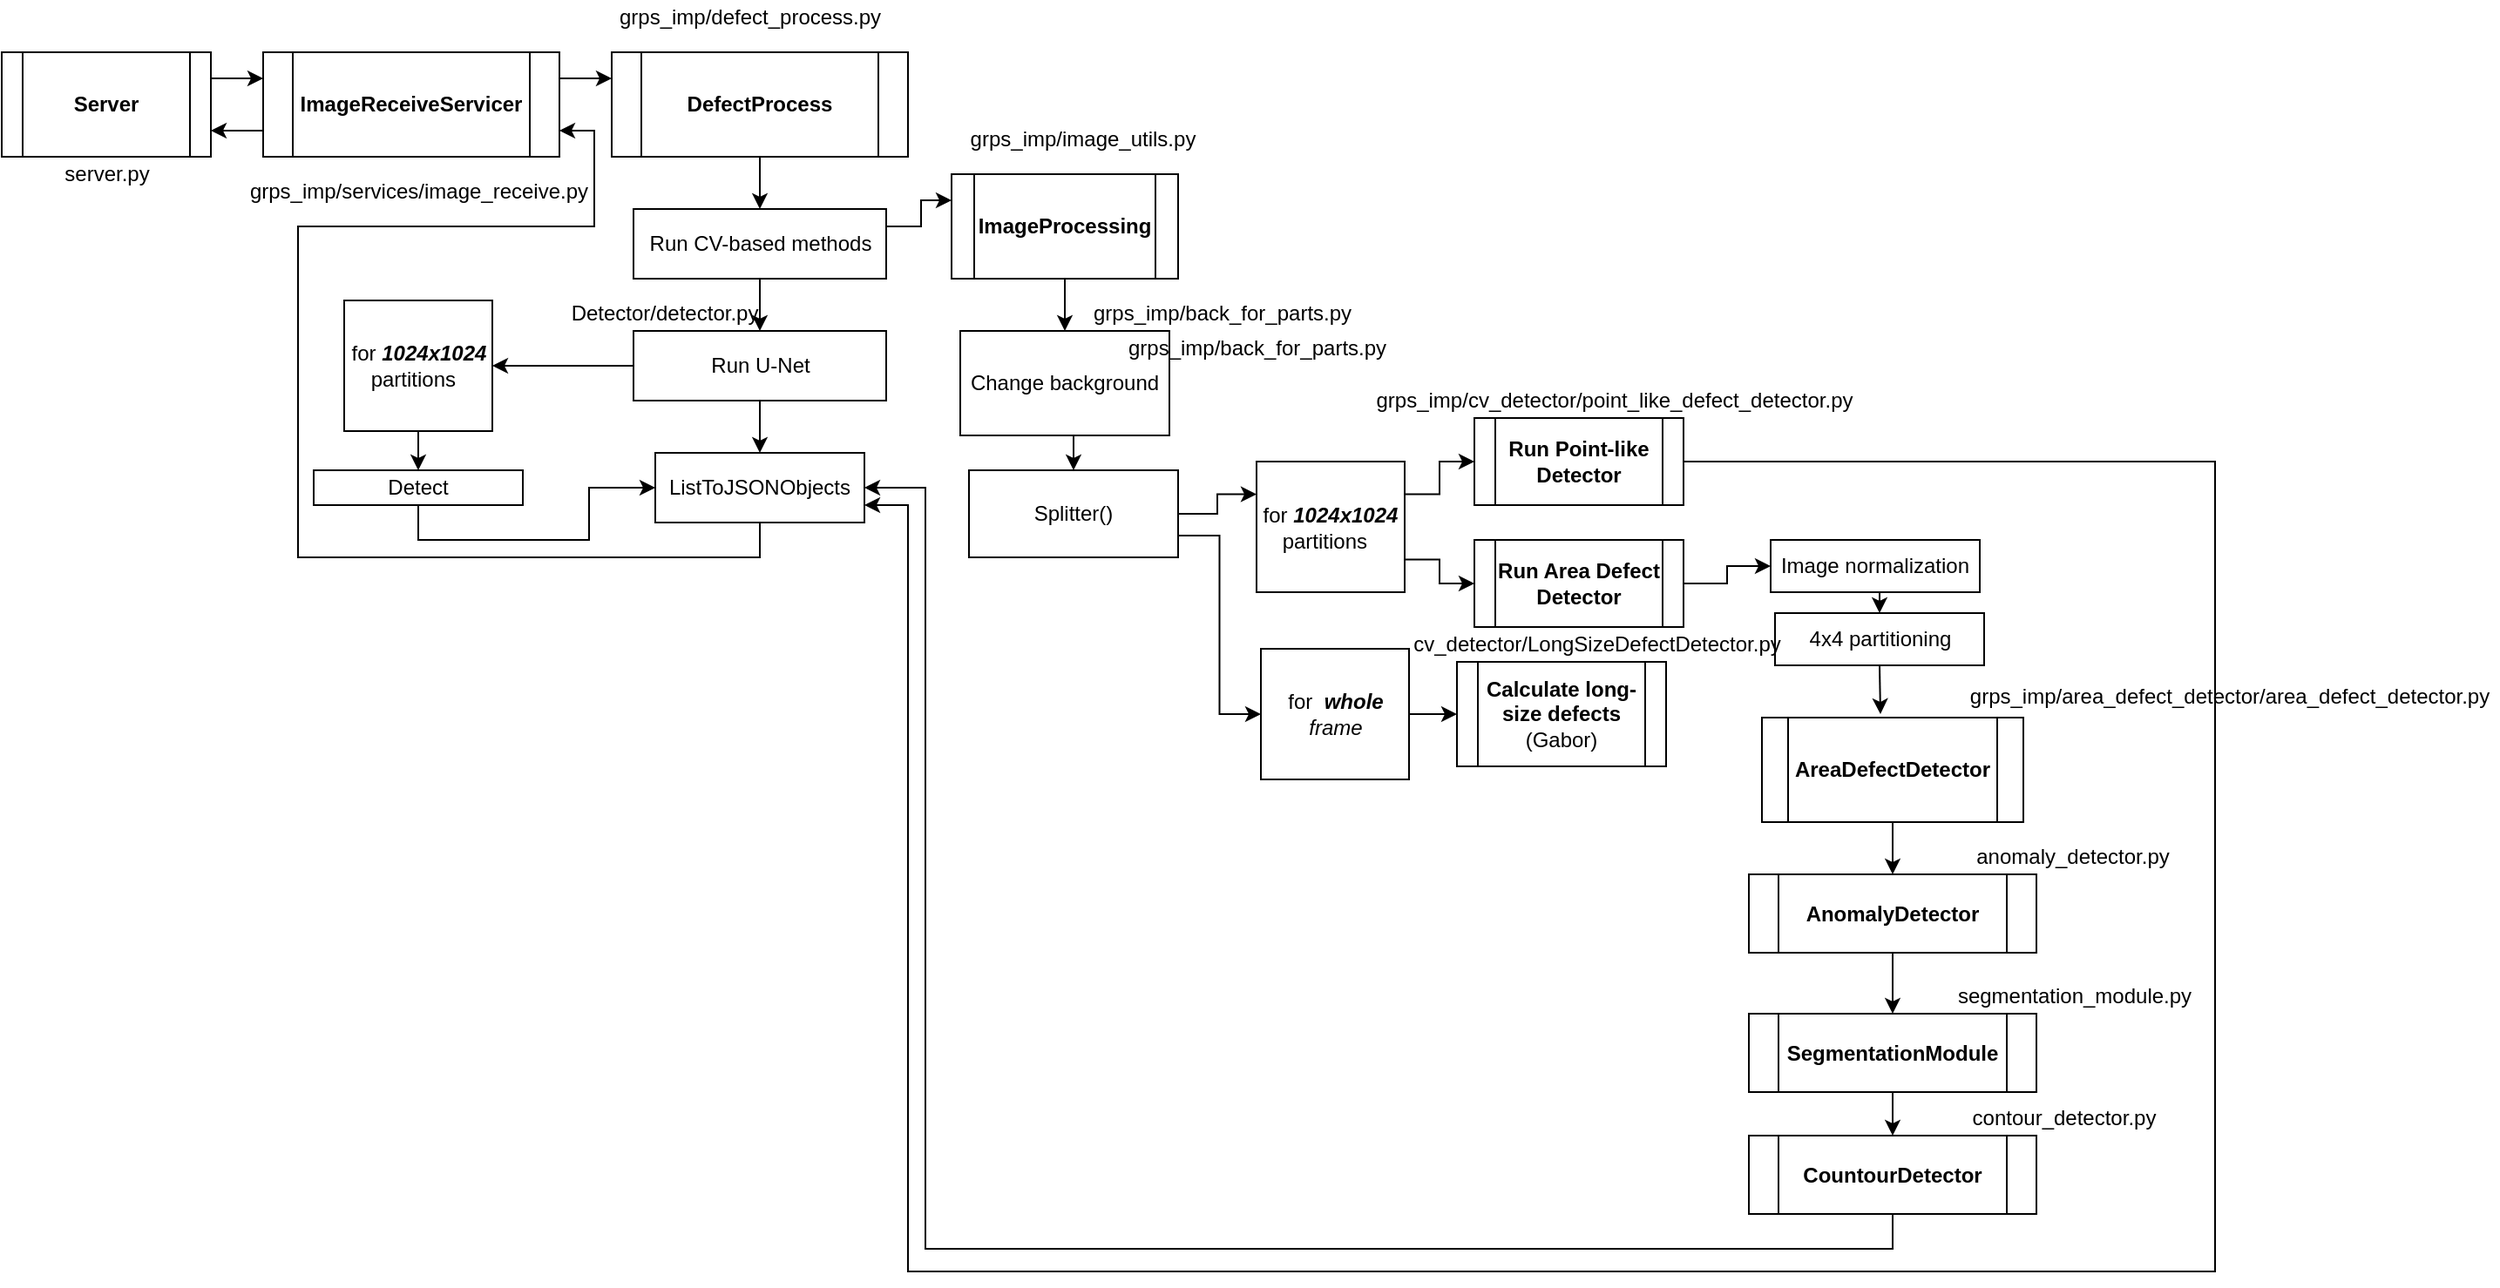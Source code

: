 <mxfile version="14.4.3" type="github">
  <diagram id="C5RBs43oDa-KdzZeNtuy" name="Page-1">
    <mxGraphModel dx="1038" dy="552" grid="1" gridSize="10" guides="1" tooltips="1" connect="1" arrows="1" fold="1" page="1" pageScale="1" pageWidth="827" pageHeight="1169" math="0" shadow="0">
      <root>
        <mxCell id="WIyWlLk6GJQsqaUBKTNV-0" />
        <mxCell id="WIyWlLk6GJQsqaUBKTNV-1" parent="WIyWlLk6GJQsqaUBKTNV-0" />
        <mxCell id="oNBHsM-2ek9uLYnt5vin-75" style="edgeStyle=orthogonalEdgeStyle;rounded=0;orthogonalLoop=1;jettySize=auto;html=1;exitX=1;exitY=0.25;exitDx=0;exitDy=0;entryX=0;entryY=0.25;entryDx=0;entryDy=0;" edge="1" parent="WIyWlLk6GJQsqaUBKTNV-1" source="oNBHsM-2ek9uLYnt5vin-0" target="oNBHsM-2ek9uLYnt5vin-2">
          <mxGeometry relative="1" as="geometry" />
        </mxCell>
        <mxCell id="oNBHsM-2ek9uLYnt5vin-0" value="&lt;b&gt;Server&lt;/b&gt;" style="shape=process;whiteSpace=wrap;html=1;backgroundOutline=1;" vertex="1" parent="WIyWlLk6GJQsqaUBKTNV-1">
          <mxGeometry x="70" y="90" width="120" height="60" as="geometry" />
        </mxCell>
        <mxCell id="oNBHsM-2ek9uLYnt5vin-1" value="server.py" style="text;html=1;align=center;verticalAlign=middle;resizable=0;points=[];autosize=1;" vertex="1" parent="WIyWlLk6GJQsqaUBKTNV-1">
          <mxGeometry x="100" y="150" width="60" height="20" as="geometry" />
        </mxCell>
        <mxCell id="oNBHsM-2ek9uLYnt5vin-73" style="edgeStyle=orthogonalEdgeStyle;rounded=0;orthogonalLoop=1;jettySize=auto;html=1;exitX=1;exitY=0.25;exitDx=0;exitDy=0;entryX=0;entryY=0.25;entryDx=0;entryDy=0;" edge="1" parent="WIyWlLk6GJQsqaUBKTNV-1" source="oNBHsM-2ek9uLYnt5vin-2" target="oNBHsM-2ek9uLYnt5vin-4">
          <mxGeometry relative="1" as="geometry" />
        </mxCell>
        <mxCell id="oNBHsM-2ek9uLYnt5vin-76" style="edgeStyle=orthogonalEdgeStyle;rounded=0;orthogonalLoop=1;jettySize=auto;html=1;exitX=0;exitY=0.75;exitDx=0;exitDy=0;entryX=1;entryY=0.75;entryDx=0;entryDy=0;" edge="1" parent="WIyWlLk6GJQsqaUBKTNV-1" source="oNBHsM-2ek9uLYnt5vin-2" target="oNBHsM-2ek9uLYnt5vin-0">
          <mxGeometry relative="1" as="geometry" />
        </mxCell>
        <mxCell id="oNBHsM-2ek9uLYnt5vin-2" value="&lt;b&gt;ImageReceiveServicer&lt;/b&gt;" style="shape=process;whiteSpace=wrap;html=1;backgroundOutline=1;" vertex="1" parent="WIyWlLk6GJQsqaUBKTNV-1">
          <mxGeometry x="220" y="90" width="170" height="60" as="geometry" />
        </mxCell>
        <mxCell id="oNBHsM-2ek9uLYnt5vin-3" value="grps_imp/services/image_receive.py" style="text;html=1;align=center;verticalAlign=middle;resizable=0;points=[];autosize=1;" vertex="1" parent="WIyWlLk6GJQsqaUBKTNV-1">
          <mxGeometry x="204" y="160" width="210" height="20" as="geometry" />
        </mxCell>
        <mxCell id="oNBHsM-2ek9uLYnt5vin-56" style="edgeStyle=orthogonalEdgeStyle;rounded=0;orthogonalLoop=1;jettySize=auto;html=1;exitX=0.5;exitY=1;exitDx=0;exitDy=0;entryX=0.5;entryY=0;entryDx=0;entryDy=0;" edge="1" parent="WIyWlLk6GJQsqaUBKTNV-1" source="oNBHsM-2ek9uLYnt5vin-4" target="oNBHsM-2ek9uLYnt5vin-8">
          <mxGeometry relative="1" as="geometry" />
        </mxCell>
        <mxCell id="oNBHsM-2ek9uLYnt5vin-4" value="&lt;b&gt;DefectProcess&lt;/b&gt;&lt;br&gt;" style="shape=process;whiteSpace=wrap;html=1;backgroundOutline=1;" vertex="1" parent="WIyWlLk6GJQsqaUBKTNV-1">
          <mxGeometry x="420" y="90" width="170" height="60" as="geometry" />
        </mxCell>
        <mxCell id="oNBHsM-2ek9uLYnt5vin-7" value="grps_imp/defect_process.py" style="text;html=1;align=center;verticalAlign=middle;resizable=0;points=[];autosize=1;" vertex="1" parent="WIyWlLk6GJQsqaUBKTNV-1">
          <mxGeometry x="414" y="60" width="170" height="20" as="geometry" />
        </mxCell>
        <mxCell id="oNBHsM-2ek9uLYnt5vin-17" style="edgeStyle=orthogonalEdgeStyle;rounded=0;orthogonalLoop=1;jettySize=auto;html=1;exitX=1;exitY=0.25;exitDx=0;exitDy=0;entryX=0;entryY=0.25;entryDx=0;entryDy=0;" edge="1" parent="WIyWlLk6GJQsqaUBKTNV-1" source="oNBHsM-2ek9uLYnt5vin-8" target="oNBHsM-2ek9uLYnt5vin-10">
          <mxGeometry relative="1" as="geometry" />
        </mxCell>
        <mxCell id="oNBHsM-2ek9uLYnt5vin-57" value="" style="edgeStyle=orthogonalEdgeStyle;rounded=0;orthogonalLoop=1;jettySize=auto;html=1;" edge="1" parent="WIyWlLk6GJQsqaUBKTNV-1" source="oNBHsM-2ek9uLYnt5vin-8" target="oNBHsM-2ek9uLYnt5vin-9">
          <mxGeometry relative="1" as="geometry" />
        </mxCell>
        <mxCell id="oNBHsM-2ek9uLYnt5vin-8" value="Run CV-based methods" style="rounded=0;whiteSpace=wrap;html=1;" vertex="1" parent="WIyWlLk6GJQsqaUBKTNV-1">
          <mxGeometry x="432.5" y="180" width="145" height="40" as="geometry" />
        </mxCell>
        <mxCell id="oNBHsM-2ek9uLYnt5vin-67" style="edgeStyle=orthogonalEdgeStyle;rounded=0;orthogonalLoop=1;jettySize=auto;html=1;exitX=0;exitY=0.5;exitDx=0;exitDy=0;" edge="1" parent="WIyWlLk6GJQsqaUBKTNV-1" source="oNBHsM-2ek9uLYnt5vin-9" target="oNBHsM-2ek9uLYnt5vin-60">
          <mxGeometry relative="1" as="geometry" />
        </mxCell>
        <mxCell id="oNBHsM-2ek9uLYnt5vin-69" style="edgeStyle=orthogonalEdgeStyle;rounded=0;orthogonalLoop=1;jettySize=auto;html=1;exitX=0.5;exitY=1;exitDx=0;exitDy=0;entryX=0.5;entryY=0;entryDx=0;entryDy=0;" edge="1" parent="WIyWlLk6GJQsqaUBKTNV-1" source="oNBHsM-2ek9uLYnt5vin-9" target="oNBHsM-2ek9uLYnt5vin-68">
          <mxGeometry relative="1" as="geometry" />
        </mxCell>
        <mxCell id="oNBHsM-2ek9uLYnt5vin-9" value="Run U-Net" style="rounded=0;whiteSpace=wrap;html=1;" vertex="1" parent="WIyWlLk6GJQsqaUBKTNV-1">
          <mxGeometry x="432.5" y="250" width="145" height="40" as="geometry" />
        </mxCell>
        <mxCell id="oNBHsM-2ek9uLYnt5vin-18" style="edgeStyle=orthogonalEdgeStyle;rounded=0;orthogonalLoop=1;jettySize=auto;html=1;exitX=0.5;exitY=1;exitDx=0;exitDy=0;entryX=0.5;entryY=0;entryDx=0;entryDy=0;" edge="1" parent="WIyWlLk6GJQsqaUBKTNV-1" source="oNBHsM-2ek9uLYnt5vin-10" target="oNBHsM-2ek9uLYnt5vin-14">
          <mxGeometry relative="1" as="geometry" />
        </mxCell>
        <mxCell id="oNBHsM-2ek9uLYnt5vin-10" value="&lt;b&gt;ImageProcessing&lt;/b&gt;" style="shape=process;whiteSpace=wrap;html=1;backgroundOutline=1;" vertex="1" parent="WIyWlLk6GJQsqaUBKTNV-1">
          <mxGeometry x="615" y="160" width="130" height="60" as="geometry" />
        </mxCell>
        <mxCell id="oNBHsM-2ek9uLYnt5vin-12" value="grps_imp/image_utils.py" style="text;html=1;align=center;verticalAlign=middle;resizable=0;points=[];autosize=1;" vertex="1" parent="WIyWlLk6GJQsqaUBKTNV-1">
          <mxGeometry x="615" y="130" width="150" height="20" as="geometry" />
        </mxCell>
        <mxCell id="oNBHsM-2ek9uLYnt5vin-58" style="edgeStyle=orthogonalEdgeStyle;rounded=0;orthogonalLoop=1;jettySize=auto;html=1;exitX=0.5;exitY=1;exitDx=0;exitDy=0;entryX=0.5;entryY=0;entryDx=0;entryDy=0;" edge="1" parent="WIyWlLk6GJQsqaUBKTNV-1" source="oNBHsM-2ek9uLYnt5vin-14" target="oNBHsM-2ek9uLYnt5vin-19">
          <mxGeometry relative="1" as="geometry" />
        </mxCell>
        <mxCell id="oNBHsM-2ek9uLYnt5vin-14" value="Change background" style="rounded=0;whiteSpace=wrap;html=1;" vertex="1" parent="WIyWlLk6GJQsqaUBKTNV-1">
          <mxGeometry x="620" y="250" width="120" height="60" as="geometry" />
        </mxCell>
        <mxCell id="oNBHsM-2ek9uLYnt5vin-15" value="grps_imp/back_for_parts.py" style="text;html=1;align=center;verticalAlign=middle;resizable=0;points=[];autosize=1;" vertex="1" parent="WIyWlLk6GJQsqaUBKTNV-1">
          <mxGeometry x="690" y="230" width="160" height="20" as="geometry" />
        </mxCell>
        <mxCell id="oNBHsM-2ek9uLYnt5vin-29" style="edgeStyle=orthogonalEdgeStyle;rounded=0;orthogonalLoop=1;jettySize=auto;html=1;exitX=1;exitY=0.5;exitDx=0;exitDy=0;entryX=0;entryY=0.25;entryDx=0;entryDy=0;" edge="1" parent="WIyWlLk6GJQsqaUBKTNV-1" source="oNBHsM-2ek9uLYnt5vin-19" target="oNBHsM-2ek9uLYnt5vin-24">
          <mxGeometry relative="1" as="geometry" />
        </mxCell>
        <mxCell id="oNBHsM-2ek9uLYnt5vin-31" style="edgeStyle=orthogonalEdgeStyle;rounded=0;orthogonalLoop=1;jettySize=auto;html=1;exitX=1;exitY=0.75;exitDx=0;exitDy=0;entryX=0;entryY=0.5;entryDx=0;entryDy=0;" edge="1" parent="WIyWlLk6GJQsqaUBKTNV-1" source="oNBHsM-2ek9uLYnt5vin-19" target="oNBHsM-2ek9uLYnt5vin-30">
          <mxGeometry relative="1" as="geometry" />
        </mxCell>
        <mxCell id="oNBHsM-2ek9uLYnt5vin-19" value="Splitter()" style="rounded=0;whiteSpace=wrap;html=1;" vertex="1" parent="WIyWlLk6GJQsqaUBKTNV-1">
          <mxGeometry x="625" y="330" width="120" height="50" as="geometry" />
        </mxCell>
        <mxCell id="oNBHsM-2ek9uLYnt5vin-20" value="Calculate long-size defects&lt;br&gt;&lt;span style=&quot;font-weight: normal&quot;&gt;(Gabor)&lt;/span&gt;" style="shape=process;whiteSpace=wrap;html=1;backgroundOutline=1;fontStyle=1" vertex="1" parent="WIyWlLk6GJQsqaUBKTNV-1">
          <mxGeometry x="905" y="440" width="120" height="60" as="geometry" />
        </mxCell>
        <mxCell id="oNBHsM-2ek9uLYnt5vin-72" style="edgeStyle=orthogonalEdgeStyle;rounded=0;orthogonalLoop=1;jettySize=auto;html=1;exitX=1;exitY=0.5;exitDx=0;exitDy=0;entryX=1;entryY=0.75;entryDx=0;entryDy=0;" edge="1" parent="WIyWlLk6GJQsqaUBKTNV-1" source="oNBHsM-2ek9uLYnt5vin-21" target="oNBHsM-2ek9uLYnt5vin-68">
          <mxGeometry relative="1" as="geometry">
            <Array as="points">
              <mxPoint x="1340" y="325" />
              <mxPoint x="1340" y="790" />
              <mxPoint x="590" y="790" />
              <mxPoint x="590" y="350" />
            </Array>
          </mxGeometry>
        </mxCell>
        <mxCell id="oNBHsM-2ek9uLYnt5vin-21" value="Run Point-like Detector" style="shape=process;whiteSpace=wrap;html=1;backgroundOutline=1;fontStyle=1" vertex="1" parent="WIyWlLk6GJQsqaUBKTNV-1">
          <mxGeometry x="915" y="300" width="120" height="50" as="geometry" />
        </mxCell>
        <mxCell id="oNBHsM-2ek9uLYnt5vin-51" style="edgeStyle=orthogonalEdgeStyle;rounded=0;orthogonalLoop=1;jettySize=auto;html=1;exitX=1;exitY=0.5;exitDx=0;exitDy=0;entryX=0;entryY=0.5;entryDx=0;entryDy=0;" edge="1" parent="WIyWlLk6GJQsqaUBKTNV-1" source="oNBHsM-2ek9uLYnt5vin-23" target="oNBHsM-2ek9uLYnt5vin-35">
          <mxGeometry relative="1" as="geometry" />
        </mxCell>
        <mxCell id="oNBHsM-2ek9uLYnt5vin-23" value="Run Area Defect Detector" style="shape=process;whiteSpace=wrap;html=1;backgroundOutline=1;fontStyle=1" vertex="1" parent="WIyWlLk6GJQsqaUBKTNV-1">
          <mxGeometry x="915" y="370" width="120" height="50" as="geometry" />
        </mxCell>
        <mxCell id="oNBHsM-2ek9uLYnt5vin-26" style="edgeStyle=orthogonalEdgeStyle;rounded=0;orthogonalLoop=1;jettySize=auto;html=1;exitX=1;exitY=0.25;exitDx=0;exitDy=0;entryX=0;entryY=0.5;entryDx=0;entryDy=0;" edge="1" parent="WIyWlLk6GJQsqaUBKTNV-1" source="oNBHsM-2ek9uLYnt5vin-24" target="oNBHsM-2ek9uLYnt5vin-21">
          <mxGeometry relative="1" as="geometry" />
        </mxCell>
        <mxCell id="oNBHsM-2ek9uLYnt5vin-27" style="edgeStyle=orthogonalEdgeStyle;rounded=0;orthogonalLoop=1;jettySize=auto;html=1;exitX=1;exitY=0.75;exitDx=0;exitDy=0;entryX=0;entryY=0.5;entryDx=0;entryDy=0;" edge="1" parent="WIyWlLk6GJQsqaUBKTNV-1" source="oNBHsM-2ek9uLYnt5vin-24" target="oNBHsM-2ek9uLYnt5vin-23">
          <mxGeometry relative="1" as="geometry" />
        </mxCell>
        <mxCell id="oNBHsM-2ek9uLYnt5vin-24" value="for &lt;b&gt;&lt;i&gt;1024x1024&lt;/i&gt;&lt;/b&gt; partitions&amp;nbsp;&amp;nbsp;" style="rounded=0;whiteSpace=wrap;html=1;" vertex="1" parent="WIyWlLk6GJQsqaUBKTNV-1">
          <mxGeometry x="790" y="325" width="85" height="75" as="geometry" />
        </mxCell>
        <mxCell id="oNBHsM-2ek9uLYnt5vin-32" style="edgeStyle=orthogonalEdgeStyle;rounded=0;orthogonalLoop=1;jettySize=auto;html=1;exitX=1;exitY=0.5;exitDx=0;exitDy=0;entryX=0;entryY=0.5;entryDx=0;entryDy=0;" edge="1" parent="WIyWlLk6GJQsqaUBKTNV-1" source="oNBHsM-2ek9uLYnt5vin-30" target="oNBHsM-2ek9uLYnt5vin-20">
          <mxGeometry relative="1" as="geometry" />
        </mxCell>
        <mxCell id="oNBHsM-2ek9uLYnt5vin-30" value="for&amp;nbsp;&lt;i&gt;&lt;b&gt;&amp;nbsp;whole &lt;/b&gt;frame&lt;/i&gt;" style="rounded=0;whiteSpace=wrap;html=1;" vertex="1" parent="WIyWlLk6GJQsqaUBKTNV-1">
          <mxGeometry x="792.5" y="432.5" width="85" height="75" as="geometry" />
        </mxCell>
        <mxCell id="oNBHsM-2ek9uLYnt5vin-34" value="grps_imp/cv_detector/point_like_defect_detector.py" style="text;html=1;align=center;verticalAlign=middle;resizable=0;points=[];autosize=1;" vertex="1" parent="WIyWlLk6GJQsqaUBKTNV-1">
          <mxGeometry x="850" y="280" width="290" height="20" as="geometry" />
        </mxCell>
        <mxCell id="oNBHsM-2ek9uLYnt5vin-52" style="edgeStyle=orthogonalEdgeStyle;rounded=0;orthogonalLoop=1;jettySize=auto;html=1;exitX=0.5;exitY=1;exitDx=0;exitDy=0;entryX=0.5;entryY=0;entryDx=0;entryDy=0;" edge="1" parent="WIyWlLk6GJQsqaUBKTNV-1" source="oNBHsM-2ek9uLYnt5vin-35" target="oNBHsM-2ek9uLYnt5vin-38">
          <mxGeometry relative="1" as="geometry" />
        </mxCell>
        <mxCell id="oNBHsM-2ek9uLYnt5vin-35" value="Image normalization" style="rounded=0;whiteSpace=wrap;html=1;" vertex="1" parent="WIyWlLk6GJQsqaUBKTNV-1">
          <mxGeometry x="1085" y="370" width="120" height="30" as="geometry" />
        </mxCell>
        <mxCell id="oNBHsM-2ek9uLYnt5vin-36" value="grps_imp/back_for_parts.py" style="text;html=1;align=center;verticalAlign=middle;resizable=0;points=[];autosize=1;" vertex="1" parent="WIyWlLk6GJQsqaUBKTNV-1">
          <mxGeometry x="710" y="250" width="160" height="20" as="geometry" />
        </mxCell>
        <mxCell id="oNBHsM-2ek9uLYnt5vin-54" style="edgeStyle=orthogonalEdgeStyle;rounded=0;orthogonalLoop=1;jettySize=auto;html=1;exitX=0.5;exitY=1;exitDx=0;exitDy=0;" edge="1" parent="WIyWlLk6GJQsqaUBKTNV-1" source="oNBHsM-2ek9uLYnt5vin-38">
          <mxGeometry relative="1" as="geometry">
            <mxPoint x="1148" y="470" as="targetPoint" />
          </mxGeometry>
        </mxCell>
        <mxCell id="oNBHsM-2ek9uLYnt5vin-38" value="4x4 partitioning" style="rounded=0;whiteSpace=wrap;html=1;" vertex="1" parent="WIyWlLk6GJQsqaUBKTNV-1">
          <mxGeometry x="1087.5" y="412" width="120" height="30" as="geometry" />
        </mxCell>
        <mxCell id="oNBHsM-2ek9uLYnt5vin-45" style="edgeStyle=orthogonalEdgeStyle;rounded=0;orthogonalLoop=1;jettySize=auto;html=1;exitX=0.5;exitY=1;exitDx=0;exitDy=0;" edge="1" parent="WIyWlLk6GJQsqaUBKTNV-1" source="oNBHsM-2ek9uLYnt5vin-39" target="oNBHsM-2ek9uLYnt5vin-42">
          <mxGeometry relative="1" as="geometry" />
        </mxCell>
        <mxCell id="oNBHsM-2ek9uLYnt5vin-39" value="AreaDefectDetector" style="shape=process;whiteSpace=wrap;html=1;backgroundOutline=1;fontStyle=1" vertex="1" parent="WIyWlLk6GJQsqaUBKTNV-1">
          <mxGeometry x="1080" y="472" width="150" height="60" as="geometry" />
        </mxCell>
        <mxCell id="oNBHsM-2ek9uLYnt5vin-41" value="grps_imp/area_defect_detector/area_defect_detector.py" style="text;html=1;align=center;verticalAlign=middle;resizable=0;points=[];autosize=1;" vertex="1" parent="WIyWlLk6GJQsqaUBKTNV-1">
          <mxGeometry x="1192.5" y="450" width="310" height="20" as="geometry" />
        </mxCell>
        <mxCell id="oNBHsM-2ek9uLYnt5vin-46" style="edgeStyle=orthogonalEdgeStyle;rounded=0;orthogonalLoop=1;jettySize=auto;html=1;exitX=0.5;exitY=1;exitDx=0;exitDy=0;" edge="1" parent="WIyWlLk6GJQsqaUBKTNV-1" source="oNBHsM-2ek9uLYnt5vin-42" target="oNBHsM-2ek9uLYnt5vin-43">
          <mxGeometry relative="1" as="geometry" />
        </mxCell>
        <mxCell id="oNBHsM-2ek9uLYnt5vin-42" value="AnomalyDetector" style="shape=process;whiteSpace=wrap;html=1;backgroundOutline=1;fontStyle=1" vertex="1" parent="WIyWlLk6GJQsqaUBKTNV-1">
          <mxGeometry x="1072.5" y="562" width="165" height="45" as="geometry" />
        </mxCell>
        <mxCell id="oNBHsM-2ek9uLYnt5vin-47" style="edgeStyle=orthogonalEdgeStyle;rounded=0;orthogonalLoop=1;jettySize=auto;html=1;exitX=0.5;exitY=1;exitDx=0;exitDy=0;" edge="1" parent="WIyWlLk6GJQsqaUBKTNV-1" source="oNBHsM-2ek9uLYnt5vin-43" target="oNBHsM-2ek9uLYnt5vin-44">
          <mxGeometry relative="1" as="geometry" />
        </mxCell>
        <mxCell id="oNBHsM-2ek9uLYnt5vin-43" value="SegmentationModule" style="shape=process;whiteSpace=wrap;html=1;backgroundOutline=1;fontStyle=1" vertex="1" parent="WIyWlLk6GJQsqaUBKTNV-1">
          <mxGeometry x="1072.5" y="642" width="165" height="45" as="geometry" />
        </mxCell>
        <mxCell id="oNBHsM-2ek9uLYnt5vin-71" style="edgeStyle=orthogonalEdgeStyle;rounded=0;orthogonalLoop=1;jettySize=auto;html=1;exitX=0.5;exitY=1;exitDx=0;exitDy=0;entryX=1;entryY=0.5;entryDx=0;entryDy=0;" edge="1" parent="WIyWlLk6GJQsqaUBKTNV-1" source="oNBHsM-2ek9uLYnt5vin-44" target="oNBHsM-2ek9uLYnt5vin-68">
          <mxGeometry relative="1" as="geometry">
            <Array as="points">
              <mxPoint x="1155" y="777" />
              <mxPoint x="600" y="777" />
              <mxPoint x="600" y="340" />
            </Array>
          </mxGeometry>
        </mxCell>
        <mxCell id="oNBHsM-2ek9uLYnt5vin-44" value="CountourDetector" style="shape=process;whiteSpace=wrap;html=1;backgroundOutline=1;fontStyle=1" vertex="1" parent="WIyWlLk6GJQsqaUBKTNV-1">
          <mxGeometry x="1072.5" y="712" width="165" height="45" as="geometry" />
        </mxCell>
        <mxCell id="oNBHsM-2ek9uLYnt5vin-48" value="anomaly_detector.py" style="text;html=1;align=center;verticalAlign=middle;resizable=0;points=[];autosize=1;" vertex="1" parent="WIyWlLk6GJQsqaUBKTNV-1">
          <mxGeometry x="1192.5" y="542" width="130" height="20" as="geometry" />
        </mxCell>
        <mxCell id="oNBHsM-2ek9uLYnt5vin-49" value="segmentation_module.py" style="text;html=1;align=center;verticalAlign=middle;resizable=0;points=[];autosize=1;" vertex="1" parent="WIyWlLk6GJQsqaUBKTNV-1">
          <mxGeometry x="1183.5" y="622" width="150" height="20" as="geometry" />
        </mxCell>
        <mxCell id="oNBHsM-2ek9uLYnt5vin-50" value="contour_detector.py" style="text;html=1;align=center;verticalAlign=middle;resizable=0;points=[];autosize=1;" vertex="1" parent="WIyWlLk6GJQsqaUBKTNV-1">
          <mxGeometry x="1192.5" y="692" width="120" height="20" as="geometry" />
        </mxCell>
        <mxCell id="oNBHsM-2ek9uLYnt5vin-55" value="cv_detector/LongSizeDefectDetector.py" style="text;html=1;align=center;verticalAlign=middle;resizable=0;points=[];autosize=1;" vertex="1" parent="WIyWlLk6GJQsqaUBKTNV-1">
          <mxGeometry x="870" y="420" width="230" height="20" as="geometry" />
        </mxCell>
        <mxCell id="oNBHsM-2ek9uLYnt5vin-59" value="Detector/detector.py" style="text;html=1;align=center;verticalAlign=middle;resizable=0;points=[];autosize=1;" vertex="1" parent="WIyWlLk6GJQsqaUBKTNV-1">
          <mxGeometry x="390" y="230" width="120" height="20" as="geometry" />
        </mxCell>
        <mxCell id="oNBHsM-2ek9uLYnt5vin-63" style="edgeStyle=orthogonalEdgeStyle;rounded=0;orthogonalLoop=1;jettySize=auto;html=1;exitX=0.5;exitY=1;exitDx=0;exitDy=0;entryX=0.5;entryY=0;entryDx=0;entryDy=0;" edge="1" parent="WIyWlLk6GJQsqaUBKTNV-1" source="oNBHsM-2ek9uLYnt5vin-60" target="oNBHsM-2ek9uLYnt5vin-61">
          <mxGeometry relative="1" as="geometry" />
        </mxCell>
        <mxCell id="oNBHsM-2ek9uLYnt5vin-60" value="for &lt;b&gt;&lt;i&gt;1024x1024&lt;/i&gt;&lt;/b&gt; partitions&amp;nbsp;&amp;nbsp;" style="rounded=0;whiteSpace=wrap;html=1;" vertex="1" parent="WIyWlLk6GJQsqaUBKTNV-1">
          <mxGeometry x="266.5" y="232.5" width="85" height="75" as="geometry" />
        </mxCell>
        <mxCell id="oNBHsM-2ek9uLYnt5vin-70" style="edgeStyle=orthogonalEdgeStyle;rounded=0;orthogonalLoop=1;jettySize=auto;html=1;exitX=0.5;exitY=1;exitDx=0;exitDy=0;entryX=0;entryY=0.5;entryDx=0;entryDy=0;" edge="1" parent="WIyWlLk6GJQsqaUBKTNV-1" source="oNBHsM-2ek9uLYnt5vin-61" target="oNBHsM-2ek9uLYnt5vin-68">
          <mxGeometry relative="1" as="geometry" />
        </mxCell>
        <mxCell id="oNBHsM-2ek9uLYnt5vin-61" value="Detect" style="rounded=0;whiteSpace=wrap;html=1;" vertex="1" parent="WIyWlLk6GJQsqaUBKTNV-1">
          <mxGeometry x="249" y="330" width="120" height="20" as="geometry" />
        </mxCell>
        <mxCell id="oNBHsM-2ek9uLYnt5vin-74" style="edgeStyle=orthogonalEdgeStyle;rounded=0;orthogonalLoop=1;jettySize=auto;html=1;exitX=0.5;exitY=1;exitDx=0;exitDy=0;entryX=1;entryY=0.75;entryDx=0;entryDy=0;" edge="1" parent="WIyWlLk6GJQsqaUBKTNV-1" source="oNBHsM-2ek9uLYnt5vin-68" target="oNBHsM-2ek9uLYnt5vin-2">
          <mxGeometry relative="1" as="geometry">
            <Array as="points">
              <mxPoint x="505" y="380" />
              <mxPoint x="240" y="380" />
              <mxPoint x="240" y="190" />
              <mxPoint x="410" y="190" />
              <mxPoint x="410" y="135" />
            </Array>
          </mxGeometry>
        </mxCell>
        <mxCell id="oNBHsM-2ek9uLYnt5vin-68" value="ListToJSONObjects" style="rounded=0;whiteSpace=wrap;html=1;" vertex="1" parent="WIyWlLk6GJQsqaUBKTNV-1">
          <mxGeometry x="445" y="320" width="120" height="40" as="geometry" />
        </mxCell>
      </root>
    </mxGraphModel>
  </diagram>
</mxfile>
